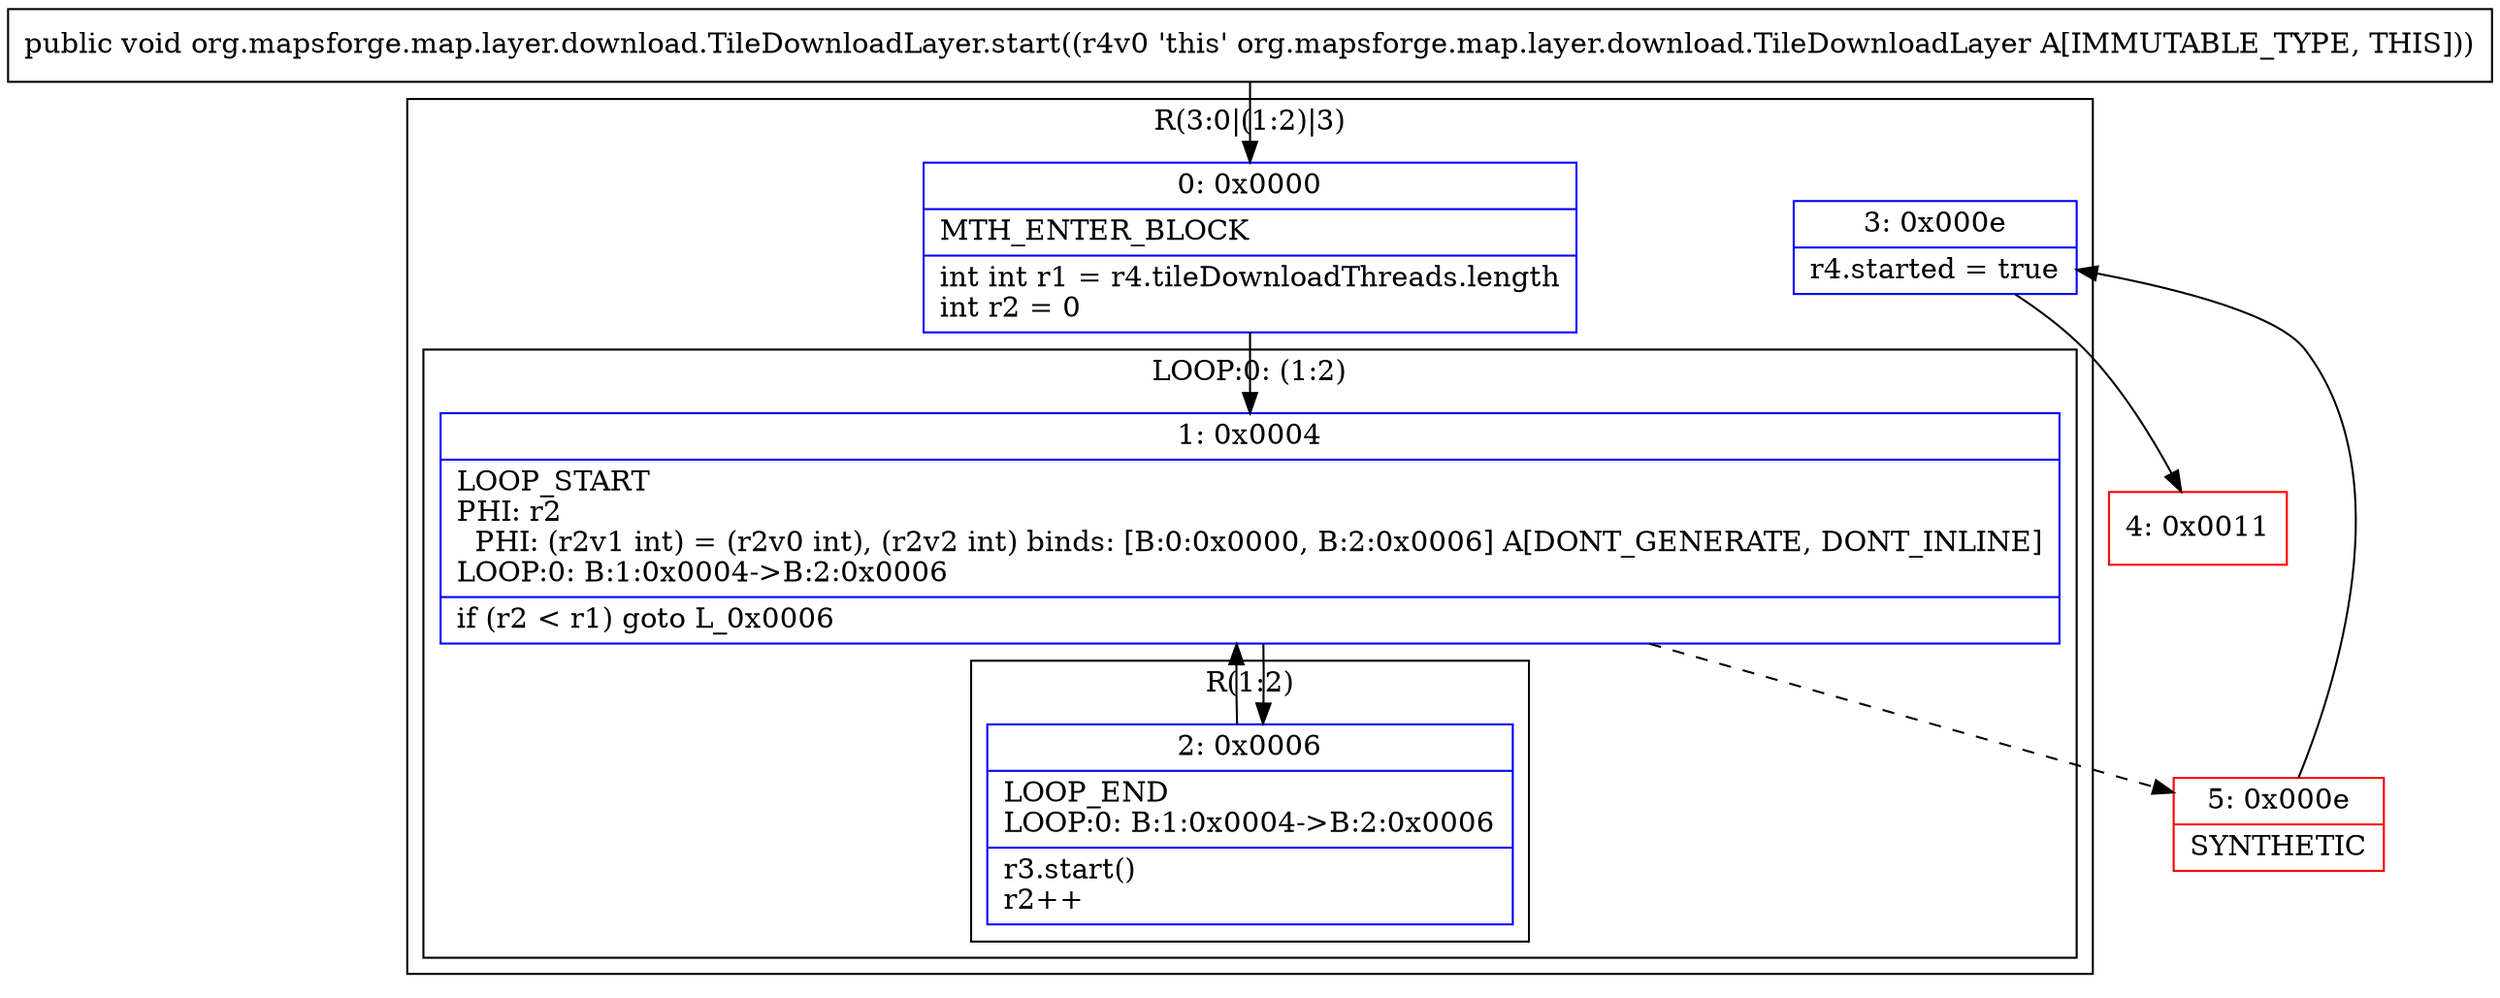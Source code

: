 digraph "CFG fororg.mapsforge.map.layer.download.TileDownloadLayer.start()V" {
subgraph cluster_Region_698351179 {
label = "R(3:0|(1:2)|3)";
node [shape=record,color=blue];
Node_0 [shape=record,label="{0\:\ 0x0000|MTH_ENTER_BLOCK\l|int int r1 = r4.tileDownloadThreads.length\lint r2 = 0\l}"];
subgraph cluster_LoopRegion_217159661 {
label = "LOOP:0: (1:2)";
node [shape=record,color=blue];
Node_1 [shape=record,label="{1\:\ 0x0004|LOOP_START\lPHI: r2 \l  PHI: (r2v1 int) = (r2v0 int), (r2v2 int) binds: [B:0:0x0000, B:2:0x0006] A[DONT_GENERATE, DONT_INLINE]\lLOOP:0: B:1:0x0004\-\>B:2:0x0006\l|if (r2 \< r1) goto L_0x0006\l}"];
subgraph cluster_Region_649054515 {
label = "R(1:2)";
node [shape=record,color=blue];
Node_2 [shape=record,label="{2\:\ 0x0006|LOOP_END\lLOOP:0: B:1:0x0004\-\>B:2:0x0006\l|r3.start()\lr2++\l}"];
}
}
Node_3 [shape=record,label="{3\:\ 0x000e|r4.started = true\l}"];
}
Node_4 [shape=record,color=red,label="{4\:\ 0x0011}"];
Node_5 [shape=record,color=red,label="{5\:\ 0x000e|SYNTHETIC\l}"];
MethodNode[shape=record,label="{public void org.mapsforge.map.layer.download.TileDownloadLayer.start((r4v0 'this' org.mapsforge.map.layer.download.TileDownloadLayer A[IMMUTABLE_TYPE, THIS])) }"];
MethodNode -> Node_0;
Node_0 -> Node_1;
Node_1 -> Node_2;
Node_1 -> Node_5[style=dashed];
Node_2 -> Node_1;
Node_3 -> Node_4;
Node_5 -> Node_3;
}


